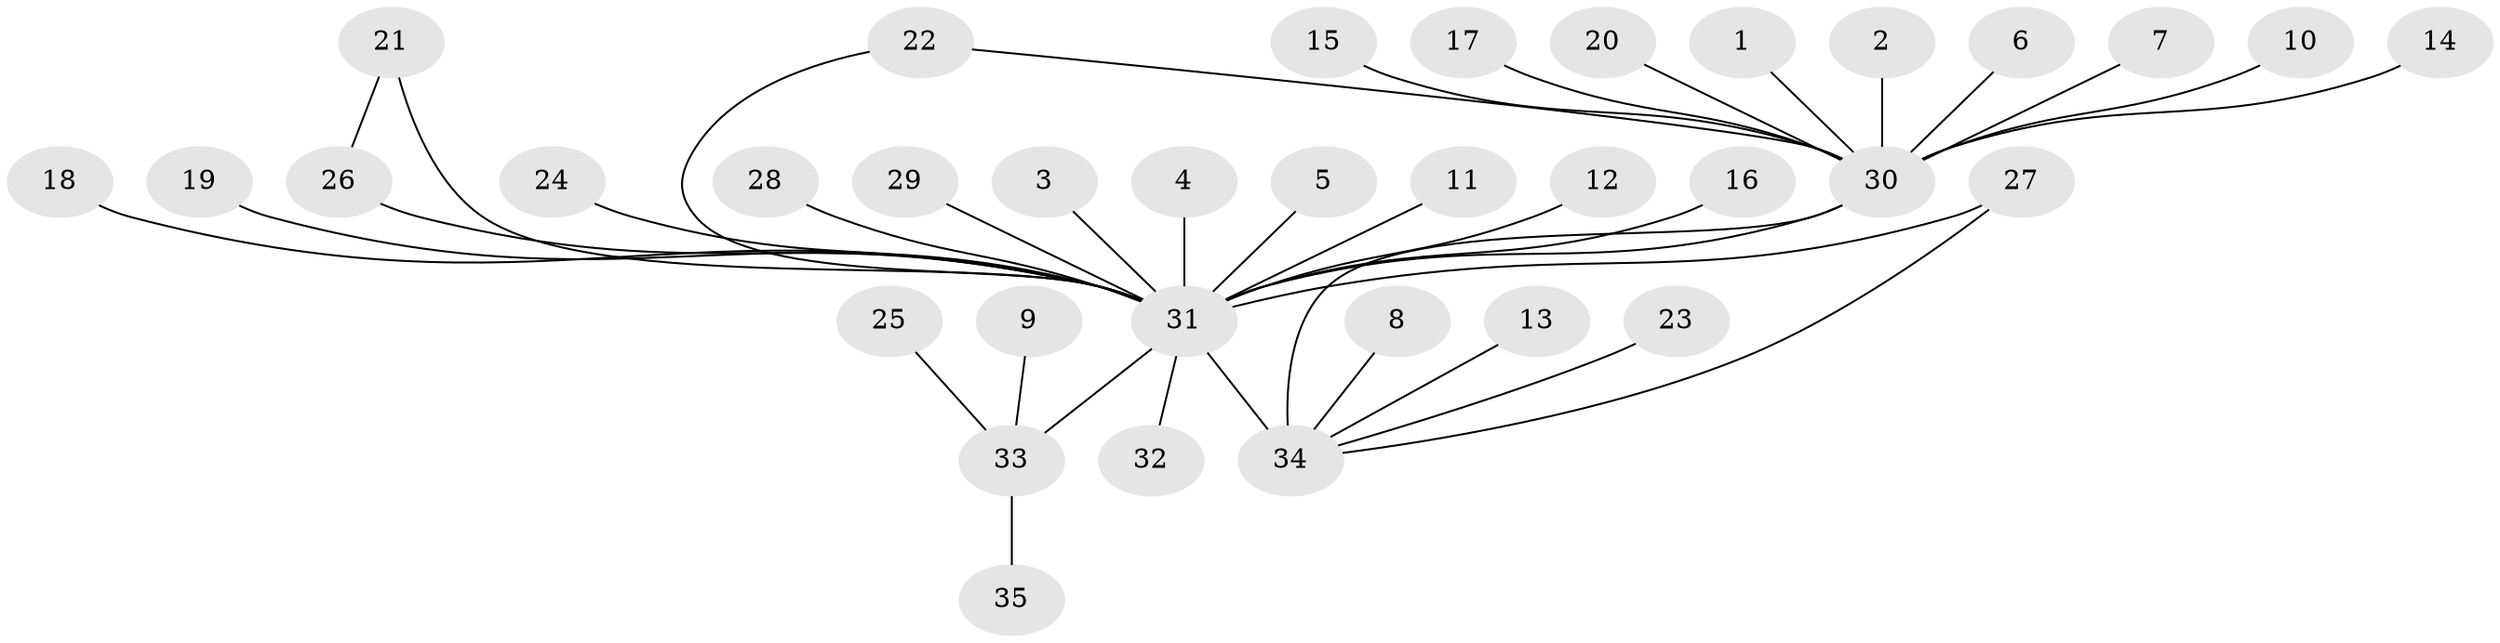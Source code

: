 // original degree distribution, {1: 0.6153846153846154, 32: 0.015384615384615385, 7: 0.03076923076923077, 4: 0.046153846153846156, 2: 0.16923076923076924, 9: 0.03076923076923077, 3: 0.09230769230769231}
// Generated by graph-tools (version 1.1) at 2025/49/03/09/25 03:49:52]
// undirected, 35 vertices, 38 edges
graph export_dot {
graph [start="1"]
  node [color=gray90,style=filled];
  1;
  2;
  3;
  4;
  5;
  6;
  7;
  8;
  9;
  10;
  11;
  12;
  13;
  14;
  15;
  16;
  17;
  18;
  19;
  20;
  21;
  22;
  23;
  24;
  25;
  26;
  27;
  28;
  29;
  30;
  31;
  32;
  33;
  34;
  35;
  1 -- 30 [weight=1.0];
  2 -- 30 [weight=1.0];
  3 -- 31 [weight=1.0];
  4 -- 31 [weight=1.0];
  5 -- 31 [weight=1.0];
  6 -- 30 [weight=1.0];
  7 -- 30 [weight=1.0];
  8 -- 34 [weight=1.0];
  9 -- 33 [weight=1.0];
  10 -- 30 [weight=1.0];
  11 -- 31 [weight=1.0];
  12 -- 31 [weight=1.0];
  13 -- 34 [weight=1.0];
  14 -- 30 [weight=1.0];
  15 -- 30 [weight=1.0];
  16 -- 31 [weight=1.0];
  17 -- 30 [weight=1.0];
  18 -- 31 [weight=1.0];
  19 -- 31 [weight=1.0];
  20 -- 30 [weight=1.0];
  21 -- 26 [weight=1.0];
  21 -- 31 [weight=1.0];
  22 -- 30 [weight=1.0];
  22 -- 31 [weight=1.0];
  23 -- 34 [weight=1.0];
  24 -- 31 [weight=1.0];
  25 -- 33 [weight=1.0];
  26 -- 31 [weight=2.0];
  27 -- 31 [weight=1.0];
  27 -- 34 [weight=1.0];
  28 -- 31 [weight=1.0];
  29 -- 31 [weight=1.0];
  30 -- 31 [weight=3.0];
  30 -- 34 [weight=1.0];
  31 -- 32 [weight=1.0];
  31 -- 33 [weight=1.0];
  31 -- 34 [weight=6.0];
  33 -- 35 [weight=1.0];
}
